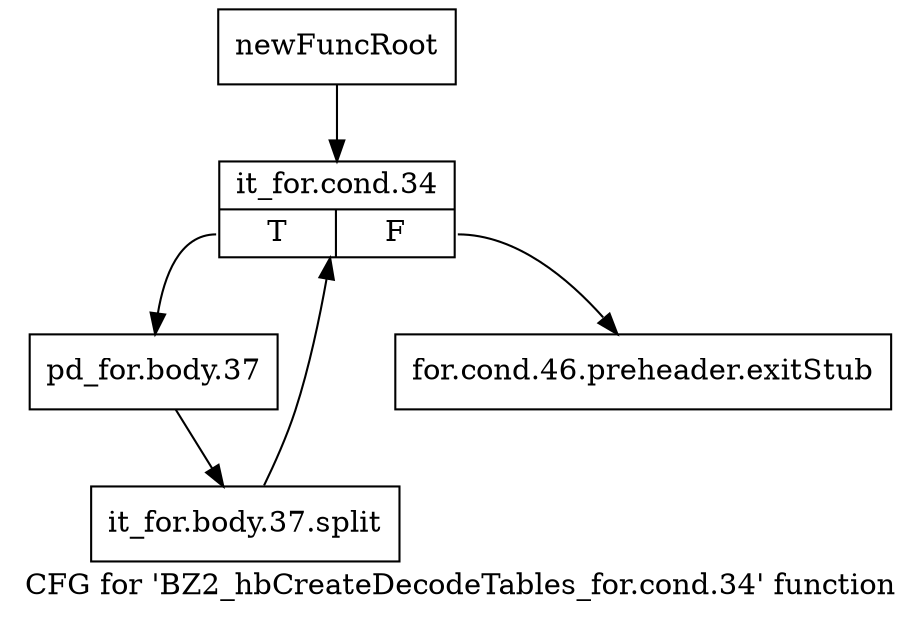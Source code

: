digraph "CFG for 'BZ2_hbCreateDecodeTables_for.cond.34' function" {
	label="CFG for 'BZ2_hbCreateDecodeTables_for.cond.34' function";

	Node0x19d1450 [shape=record,label="{newFuncRoot}"];
	Node0x19d1450 -> Node0x19d14f0;
	Node0x19d14a0 [shape=record,label="{for.cond.46.preheader.exitStub}"];
	Node0x19d14f0 [shape=record,label="{it_for.cond.34|{<s0>T|<s1>F}}"];
	Node0x19d14f0:s0 -> Node0x19d1540;
	Node0x19d14f0:s1 -> Node0x19d14a0;
	Node0x19d1540 [shape=record,label="{pd_for.body.37}"];
	Node0x19d1540 -> Node0x1c19630;
	Node0x1c19630 [shape=record,label="{it_for.body.37.split}"];
	Node0x1c19630 -> Node0x19d14f0;
}

